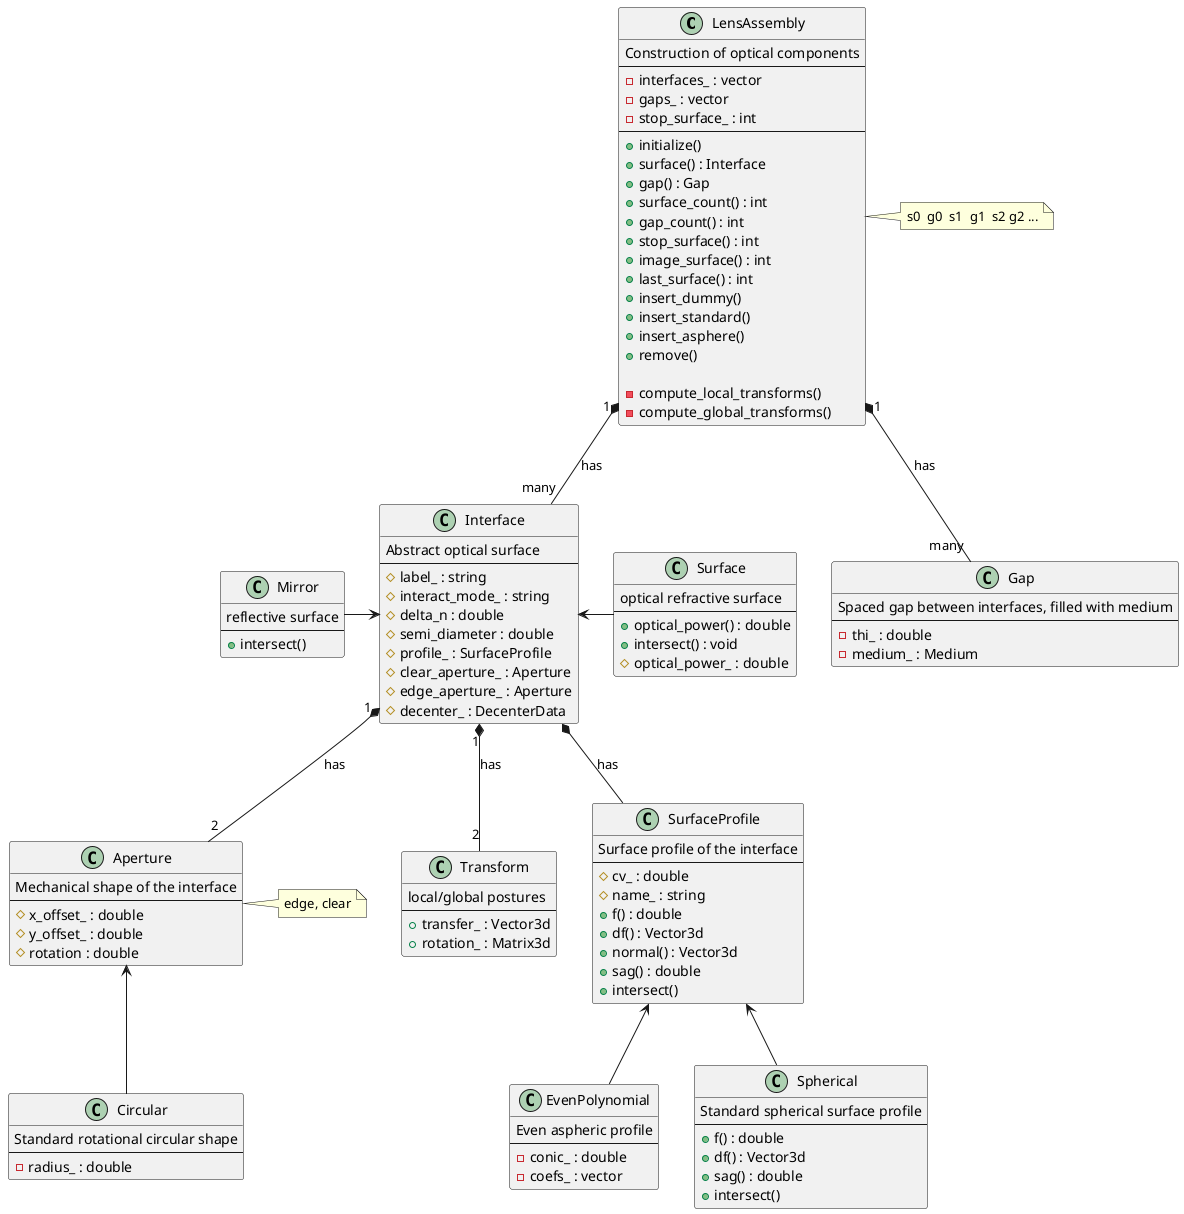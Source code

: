 @startuml　Assembly

class LensAssembly {
    Construction of optical components
    ---
    - interfaces_ : vector
    - gaps_ : vector
    - stop_surface_ : int
    ---
    + initialize()
    + surface() : Interface
    + gap() : Gap
    + surface_count() : int
    + gap_count() : int
    + stop_surface() : int
    + image_surface() : int
    + last_surface() : int
    + insert_dummy()
    + insert_standard()
    + insert_asphere()
    + remove()

    - compute_local_transforms()
    - compute_global_transforms()
}

note right : s0  g0  s1  g1  s2 g2 ...

class Gap {
    Spaced gap between interfaces, filled with medium
    ---
    - thi_ : double
    - medium_ : Medium
}


class Transform {
    local/global postures
    ---
    + transfer_ : Vector3d
    + rotation_ : Matrix3d
}

class Interface {
    Abstract optical surface
    ---
    # label_ : string
    # interact_mode_ : string
    # delta_n : double
    # semi_diameter : double
    # profile_ : SurfaceProfile
    # clear_aperture_ : Aperture
    # edge_aperture_ : Aperture
    # decenter_ : DecenterData
}


class Surface {
    optical refractive surface
    ---
    + optical_power() : double
    + intersect() : void
    # optical_power_ : double
}

class Mirror {
    reflective surface
    ---
    + intersect()
}


class SurfaceProfile {
    Surface profile of the interface
    ---
    # cv_ : double
    # name_ : string
    + f() : double
    + df() : Vector3d
    + normal() : Vector3d
    + sag() : double
    + intersect()
}

class Spherical {
    Standard spherical surface profile
    ---
    + f() : double
    + df() : Vector3d
    + sag() : double
    + intersect()
}

class EvenPolynomial {
    Even aspheric profile
    ---
    - conic_ : double
    - coefs_ : vector
}


class Aperture {
    Mechanical shape of the interface
    ---
    # x_offset_ : double
    # y_offset_ : double
    # rotation : double
}
note right : edge, clear

class Circular {
    Standard rotational circular shape
    ---
    - radius_ : double
}

LensAssembly "1" *-- "many" Interface : has
LensAssembly "1" *-- "many" Gap : has

left to right direction
Interface <-left- Surface
Interface <-left- Mirror


top to bottom direction
Interface "1" *-- "2" Transform : has
Interface *-- SurfaceProfile :  has
SurfaceProfile <-- Spherical 
SurfaceProfile <-- EvenPolynomial

Interface "1" *-- "2" Aperture : has

Aperture <-- Circular

@enduml